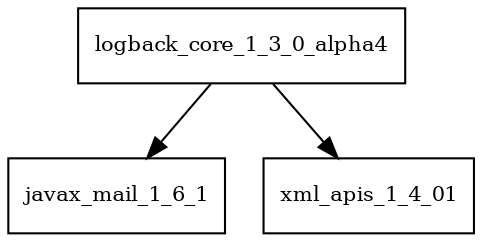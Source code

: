 digraph logback_core_1_3_0_alpha4_dependencies {
  node [shape = box, fontsize=10.0];
  logback_core_1_3_0_alpha4 -> javax_mail_1_6_1;
  logback_core_1_3_0_alpha4 -> xml_apis_1_4_01;
}
